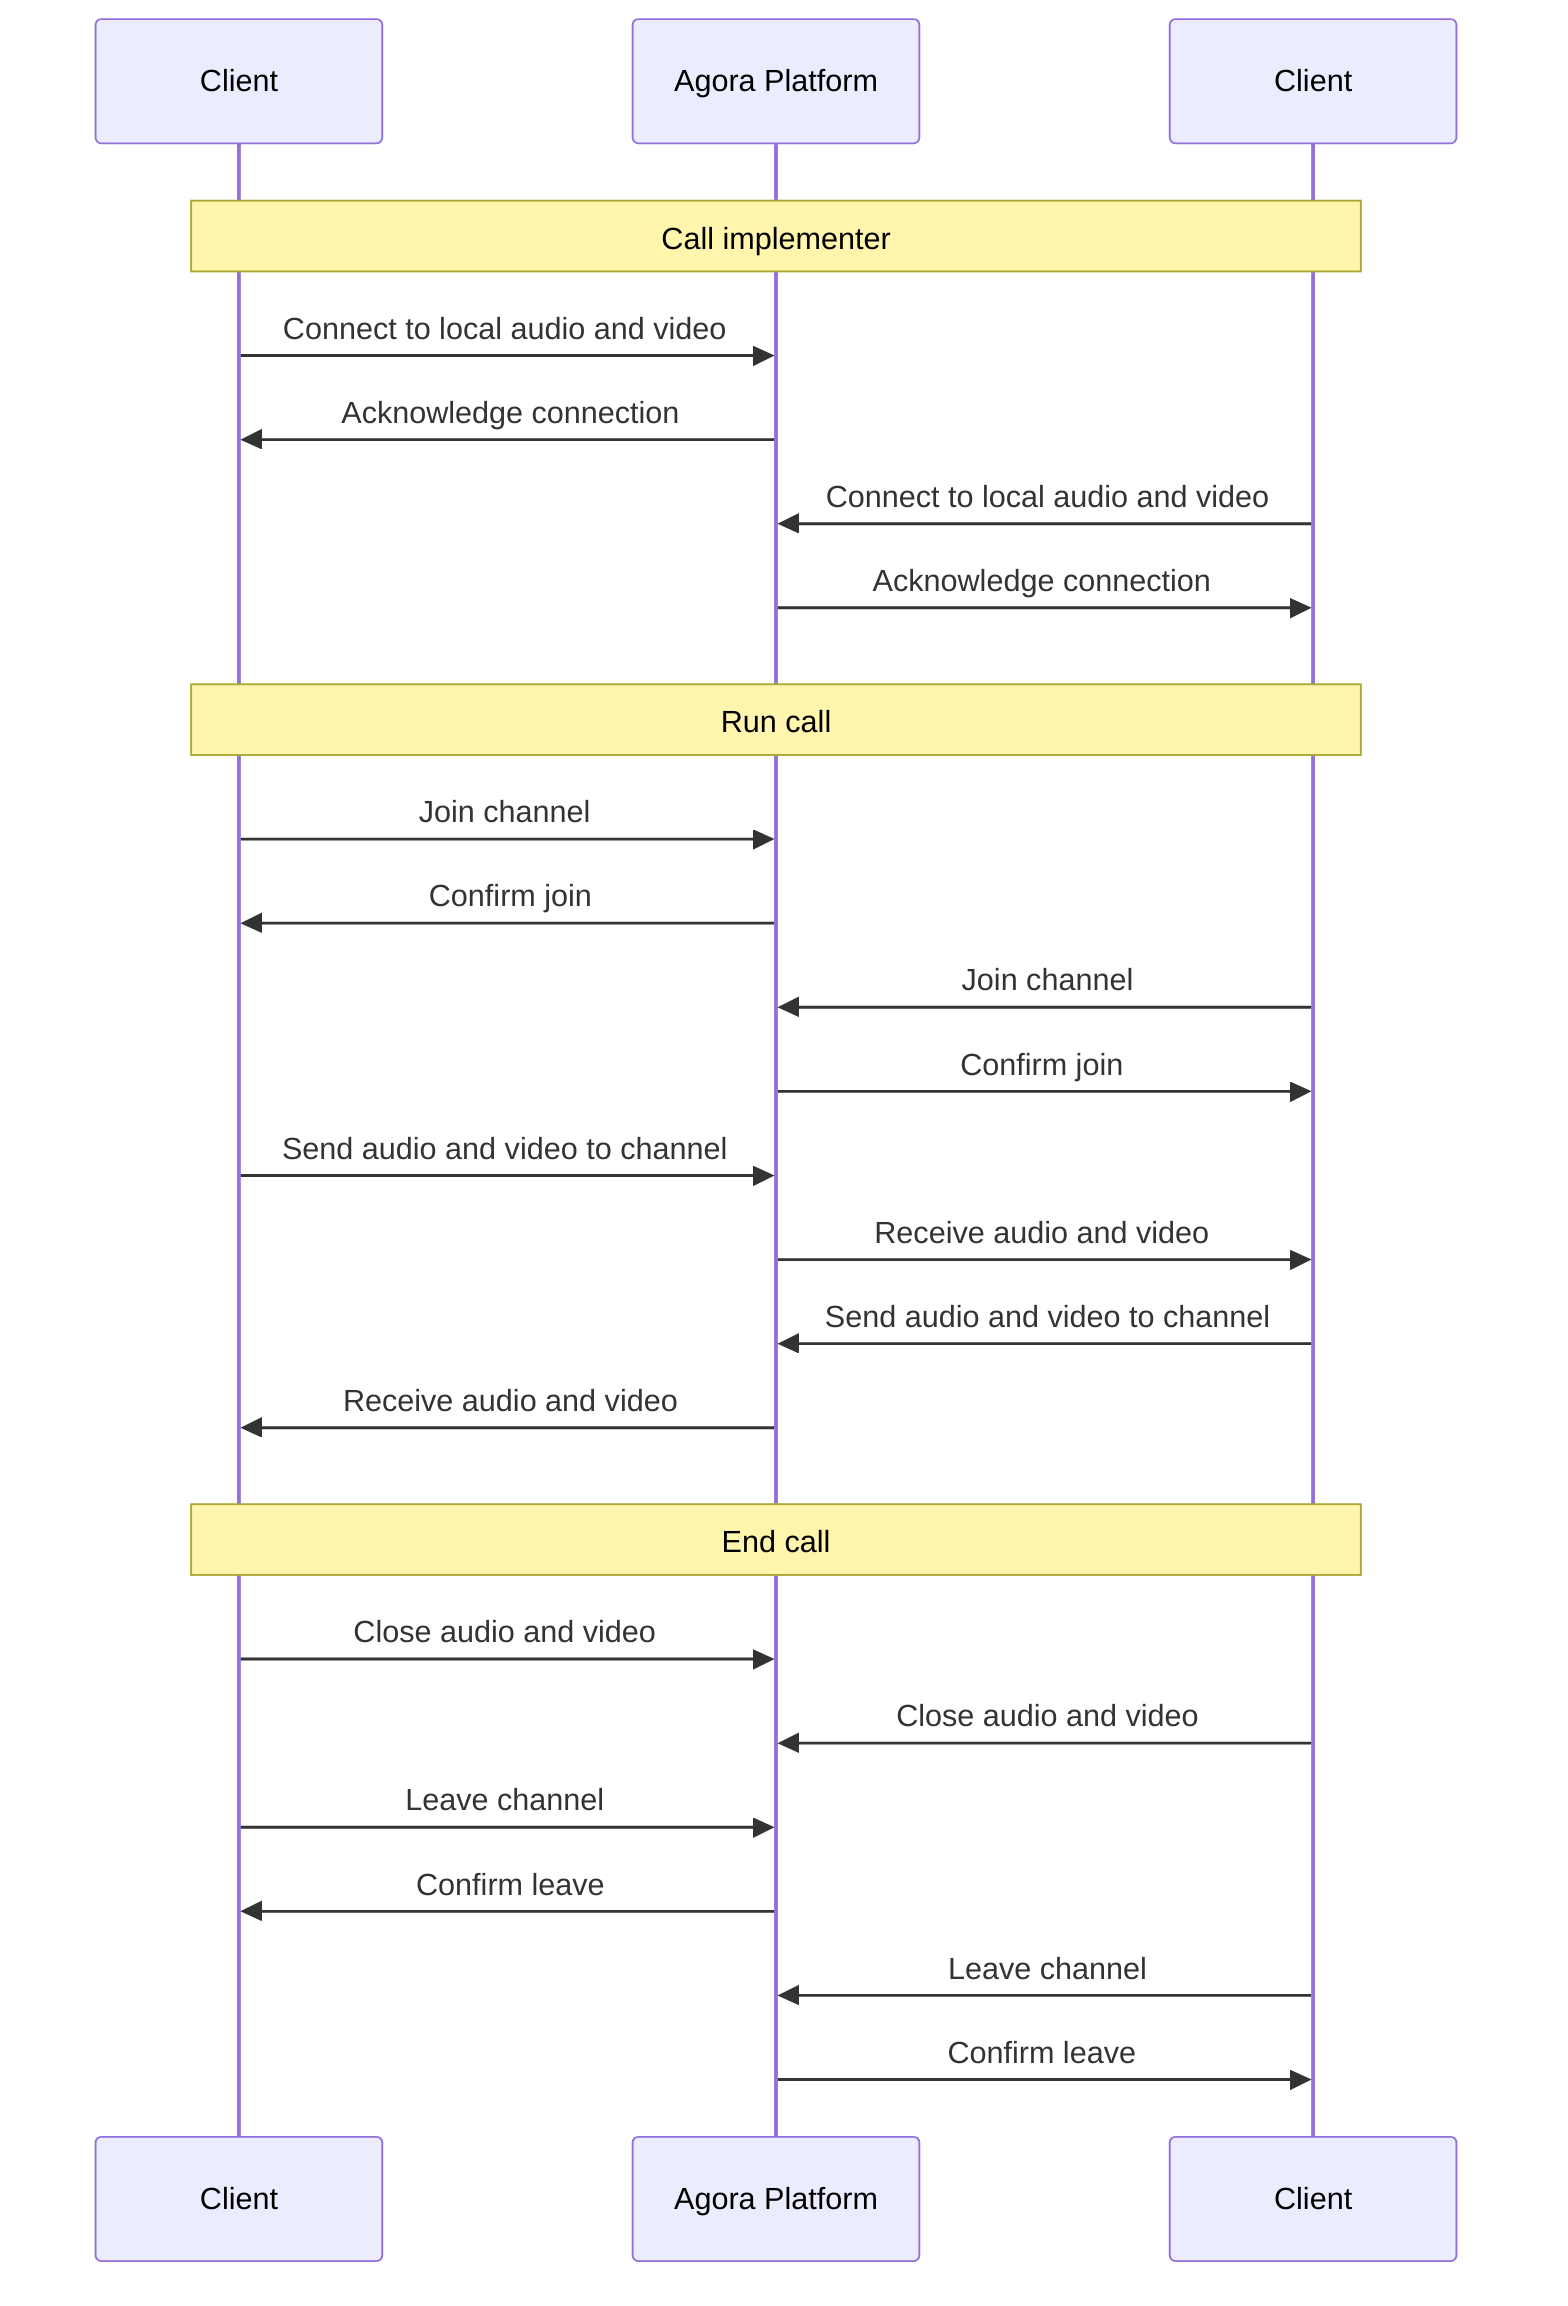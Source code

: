 sequenceDiagram
    participant Client1 as Client
    participant Agora as Agora Platform
    participant Client2 as Client

    rect rgb(255, 255, 255)
        note over Client1, Client2: Call implementer
        Client1->>Agora: Connect to local audio and video
        Agora->>Client1: Acknowledge connection
        Client2->>Agora: Connect to local audio and video
        Agora->>Client2: Acknowledge connection
    end

    rect rgb(255, 255, 255)
        note over Client1, Client2: Run call
        Client1->>Agora: Join channel
        Agora->>Client1: Confirm join
        Client2->>Agora: Join channel
        Agora->>Client2: Confirm join
        
        Client1->>Agora: Send audio and video to channel
        Agora->>Client2: Receive audio and video
        Client2->>Agora: Send audio and video to channel
        Agora->>Client1: Receive audio and video
    end

    rect rgb(255, 255, 255)
        note over Client1, Client2: End call
        Client1->>Agora: Close audio and video
        Client2->>Agora: Close audio and video
        Client1->>Agora: Leave channel
        Agora->>Client1: Confirm leave
        Client2->>Agora: Leave channel
        Agora->>Client2: Confirm leave
    end